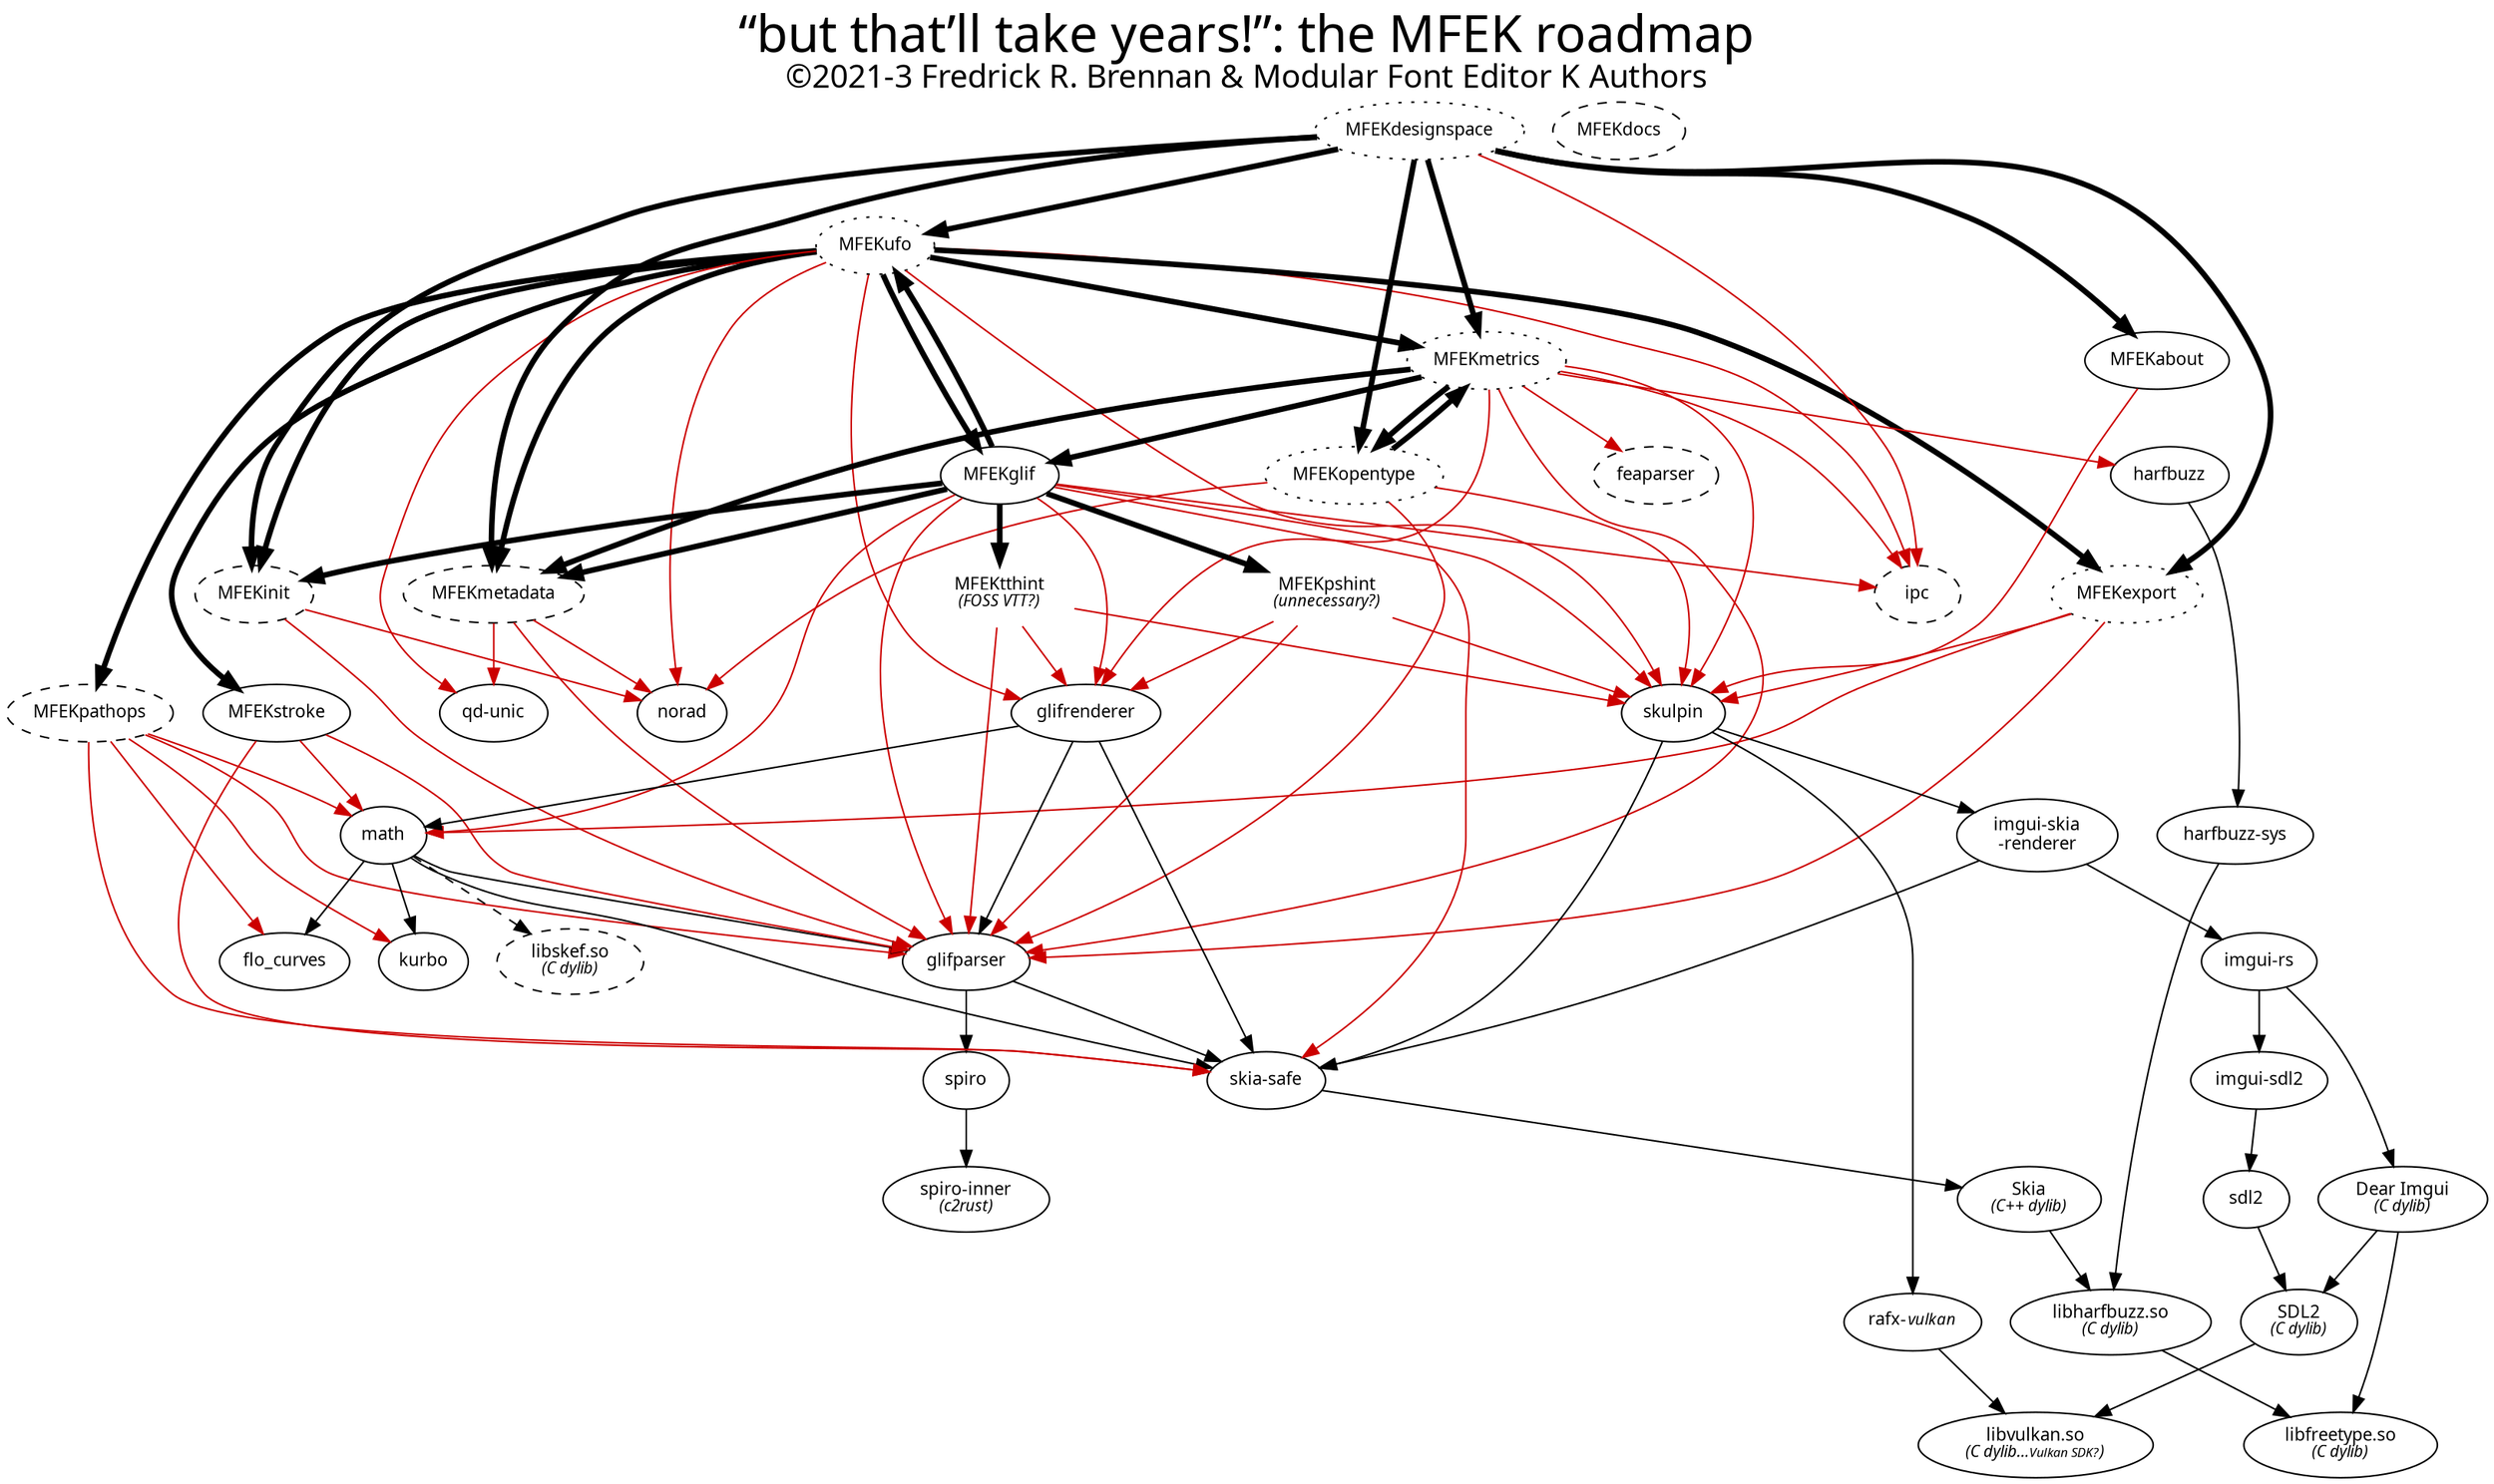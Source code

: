 digraph G {
 graph [fontname = "Nimbus-Roman", fontsize=11];
 node [fontname = "Nimbus-Roman", fontsize=11];
 edge [fontname = "Nimbus-Roman", style=solid, fontsize=11];
MFEKinit[style=dashed];
ipc[style=dashed];
feaparser[style=dashed];
MFEKmetadata[style=dashed];
MFEKufo[style=dotted];
MFEKdesignspace[style=dotted];
MFEKpathops[style=dashed];
MFEKopentype[style=dotted];
MFEKmetrics[style=dotted];
MFEKexport[style=dotted];
MFEKtthint[penwidth=0];
MFEKpshint[penwidth=0];

spiroinner[label=<<FONT>spiro-inner</FONT><BR/><FONT POINT-SIZE="10"><I>(c2rust)</I></FONT>>]; //rlib
skef[label=<<FONT>libskef.so</FONT><BR/><FONT POINT-SIZE="10"><I>(C dylib)</I></FONT>>, style=dashed];
skiacpp[label=<<FONT>Skia</FONT><BR/><FONT POINT-SIZE="10"><I>(C++ dylib)</I></FONT>>];
imgui[label=<<FONT>Dear Imgui</FONT><BR/><FONT POINT-SIZE="10"><I>(C dylib)</I></FONT>>];
freetype2[label=<<FONT>libfreetype.so</FONT><BR/><FONT POINT-SIZE="10"><I>(C dylib)</I></FONT>>];
SDL2[label=<<FONT>SDL2</FONT><BR/><FONT POINT-SIZE="10"><I>(C dylib)</I></FONT>>];
HarfBuzz[label=<<FONT>libharfbuzz.so</FONT><BR/><FONT POINT-SIZE="10"><I>(C dylib)</I></FONT>>];
rafxvulkan[label=<rafx-<FONT POINT-SIZE="10"><I>vulkan</I></FONT>>]; //rlib
vulkan[label=<<FONT>libvulkan.so</FONT><BR/><FONT POINT-SIZE="10"><I>(C dylib…<FONT POINT-SIZE="8">Vulkan SDK?</FONT>)</I></FONT>>];
MFEKtthint[label=<<FONT>MFEKtthint</FONT><BR/><FONT POINT-SIZE="10"><I>(FOSS VTT?)</I></FONT>>];
MFEKpshint[label=<<FONT>MFEKpshint</FONT><BR/><FONT POINT-SIZE="10"><I>(unnecessary?)</I></FONT>>];
"math" -> "skia-safe"; //rlib
"skia-safe" -> skiacpp; //rlib
"glifparser" -> "skia-safe";
"math" -> "glifparser"; //rlib
"math" -> "kurbo"; //rlib
"math" -> "flo_curves"; //rlib
"math" -> skef [style=dashed];
"MFEKpathops" -> "math" [color="#cc0000"]; //rlib
"MFEKstroke" -> "math" [color="#cc0000"]; //rlib
"MFEKglif" -> "math" [color="#cc0000"]; //rlib
"MFEKglif" -> "MFEKmetadata" [penwidth=3.5];
"MFEKpathops" -> "glifparser" [color="#cc0000"]; //rlib
"MFEKstroke" -> "glifparser" [color="#cc0000"]; //rlib
"MFEKglif" -> "glifparser" [color="#cc0000"]; //rlib
"MFEKinit" -> "glifparser" [color="#cc0000"]; //rlib
"MFEKufo" -> "MFEKinit" [penwidth=3.5];
"MFEKufo" -> "MFEKglif" [penwidth=3.5];
"MFEKglif" -> "MFEKufo" [penwidth=3.5];
"MFEKglif" -> "ipc" [color="#cc0000"]; //rlib
"MFEKufo" -> "ipc" [color="#cc0000"]; //rlib
"MFEKufo" -> "qd-unic" [color="#cc0000"]; //rlib
"MFEKmetadata" -> "qd-unic" [color="#cc0000"]; //rlib
"MFEKmetadata" -> "glifparser" [color="#cc0000"]; //rlib
"MFEKpathops" -> "flo_curves" [color="#cc0000"]; //rlib
"glifrenderer" -> "glifparser"; //rlib
"glifrenderer" -> "math"; //rlib
"glifrenderer" -> "skia-safe"; //rlib
"MFEKufo" -> "norad" [color="#cc0000"]; //rlib
"MFEKmetadata" -> "norad" [color="#cc0000"]; //rlib
"MFEKinit" -> "norad" [color="#cc0000"]; //rlib
"MFEKstroke" -> "skia-safe" [color="#cc0000"]; //rlib
"MFEKglif" -> "skia-safe" [color="#cc0000"]; //rlib
"MFEKpathops" -> "skia-safe" [color="#cc0000"]; //rlib
"MFEKpathops" -> "kurbo" [color="#cc0000"]; //rlib
"imgui-skia\n-renderer" -> "skia-safe"; //rlib
"MFEKglif" -> "MFEKinit" [penwidth=3.5];
"MFEKufo" -> "MFEKstroke" [penwidth=3.5];
"MFEKufo" -> "MFEKmetadata" [penwidth=3.5];
"MFEKufo" -> "MFEKpathops" [penwidth=3.5];
"MFEKglif" -> "glifrenderer" [color="#cc0000"]; //rlib
"MFEKufo" -> "glifrenderer" [color="#cc0000"]; //rlib
"MFEKglif" -> "skulpin" [color="#cc0000"]; //rlib
"MFEKufo" -> "skulpin" [color="#cc0000"]; //rlib
"imgui-skia\n-renderer" -> "imgui-rs"; //rlib
"skulpin" -> "imgui-skia\n-renderer"; //rlib
"skulpin" -> "skia-safe"; //rlib
"skulpin" -> rafxvulkan -> vulkan; //rlib
"sdl2" -> SDL2; //rlib
"imgui-rs" -> imgui; //rlib
"imgui-rs" -> "imgui-sdl2";
"imgui-sdl2" -> "sdl2";
imgui -> SDL2 -> vulkan;
imgui -> freetype2;
//"MFEKufo" -> "MFEKabout" [penwidth=3.5];
"MFEKabout";// -> "imgui-skia\n-renderer"; //rlib
"glifparser" -> "spiro"; //rlib
spiro;
spiro -> spiroinner; //rlib
"MFEKmetrics" -> "skulpin" [color="#cc0000"]; //rlib
"MFEKmetrics" -> "harfbuzz" [color="#cc0000"]; //rlib
"harfbuzz" -> "harfbuzz-sys" -> HarfBuzz;
"MFEKmetrics" -> "MFEKmetadata" [penwidth=3.5];
"MFEKmetrics" -> "MFEKopentype" [penwidth=3.5];
"MFEKopentype" -> "MFEKmetrics" [penwidth=3.5];
"MFEKmetrics" -> "glifrenderer" [color="#cc0000"]; //rlib
skiacpp -> HarfBuzz;
HarfBuzz -> freetype2; //rlib
"MFEKmetrics" -> "glifparser" [color="#cc0000"]; //rlib
"MFEKmetrics" -> "feaparser" [color="#cc0000"]; //rlib
"MFEKmetrics" -> "ipc" [color="#cc0000"]; //rlib
"MFEKdesignspace" -> "MFEKufo" [penwidth=3.5];
"MFEKdesignspace" -> "MFEKabout" [penwidth=3.5];
"MFEKdesignspace" -> "MFEKinit" [penwidth=3.5];
"MFEKdesignspace" -> "MFEKmetadata" [penwidth=3.5];
"MFEKdesignspace" -> "ipc" [color="#cc0000"]; //rlib
"MFEKdesignspace" -> "MFEKmetrics" [penwidth=3.5];
"MFEKdocs" [style=dashed];
"MFEKabout" -> "skulpin" [color="#cc0000"]; //rlib
"MFEKopentype" -> "skulpin" [color="#cc0000"]; //rlib
"MFEKopentype" -> "norad" [color="#cc0000"]; //rlib
"MFEKopentype" -> "glifparser" [color="#cc0000"]; //rlib
"MFEKufo" -> "MFEKexport" [penwidth=3.5];
"MFEKufo" -> "MFEKmetrics" [penwidth=3.5];
"MFEKmetrics" -> "MFEKglif" [penwidth=3.5];
"MFEKdesignspace" -> "MFEKexport" [penwidth=3.5];
"MFEKdesignspace" -> "MFEKopentype" [penwidth=3.5];
"MFEKexport" -> "glifparser" [color="#cc0000"]; //rlib
"MFEKexport" -> "math" [color="#cc0000"]; //rlib
"MFEKexport" -> "skulpin" [color="#cc0000"]; //rlib

MFEKtthint -> "skulpin" [color="#cc0000"]; //rlib
MFEKpshint -> "skulpin" [color="#cc0000"]; //rlib
MFEKtthint -> "glifparser" [color="#cc0000"]; //rlib
MFEKpshint -> "glifparser" [color="#cc0000"]; //rlib
MFEKtthint -> "glifrenderer" [color="#cc0000"]; //rlib
MFEKpshint -> "glifrenderer" [color="#cc0000"]; //rlib
"MFEKglif" -> MFEKtthint [penwidth=3.5];
"MFEKglif" -> MFEKpshint [penwidth=3.5];

labelloc="t"
fontsize=32
label=<“but that’ll take years!”: the MFEK roadmap<BR/><FONT POINT-SIZE="20">©2021-3 Fredrick R. Brennan &amp; Modular Font Editor K Authors</FONT>>
}
